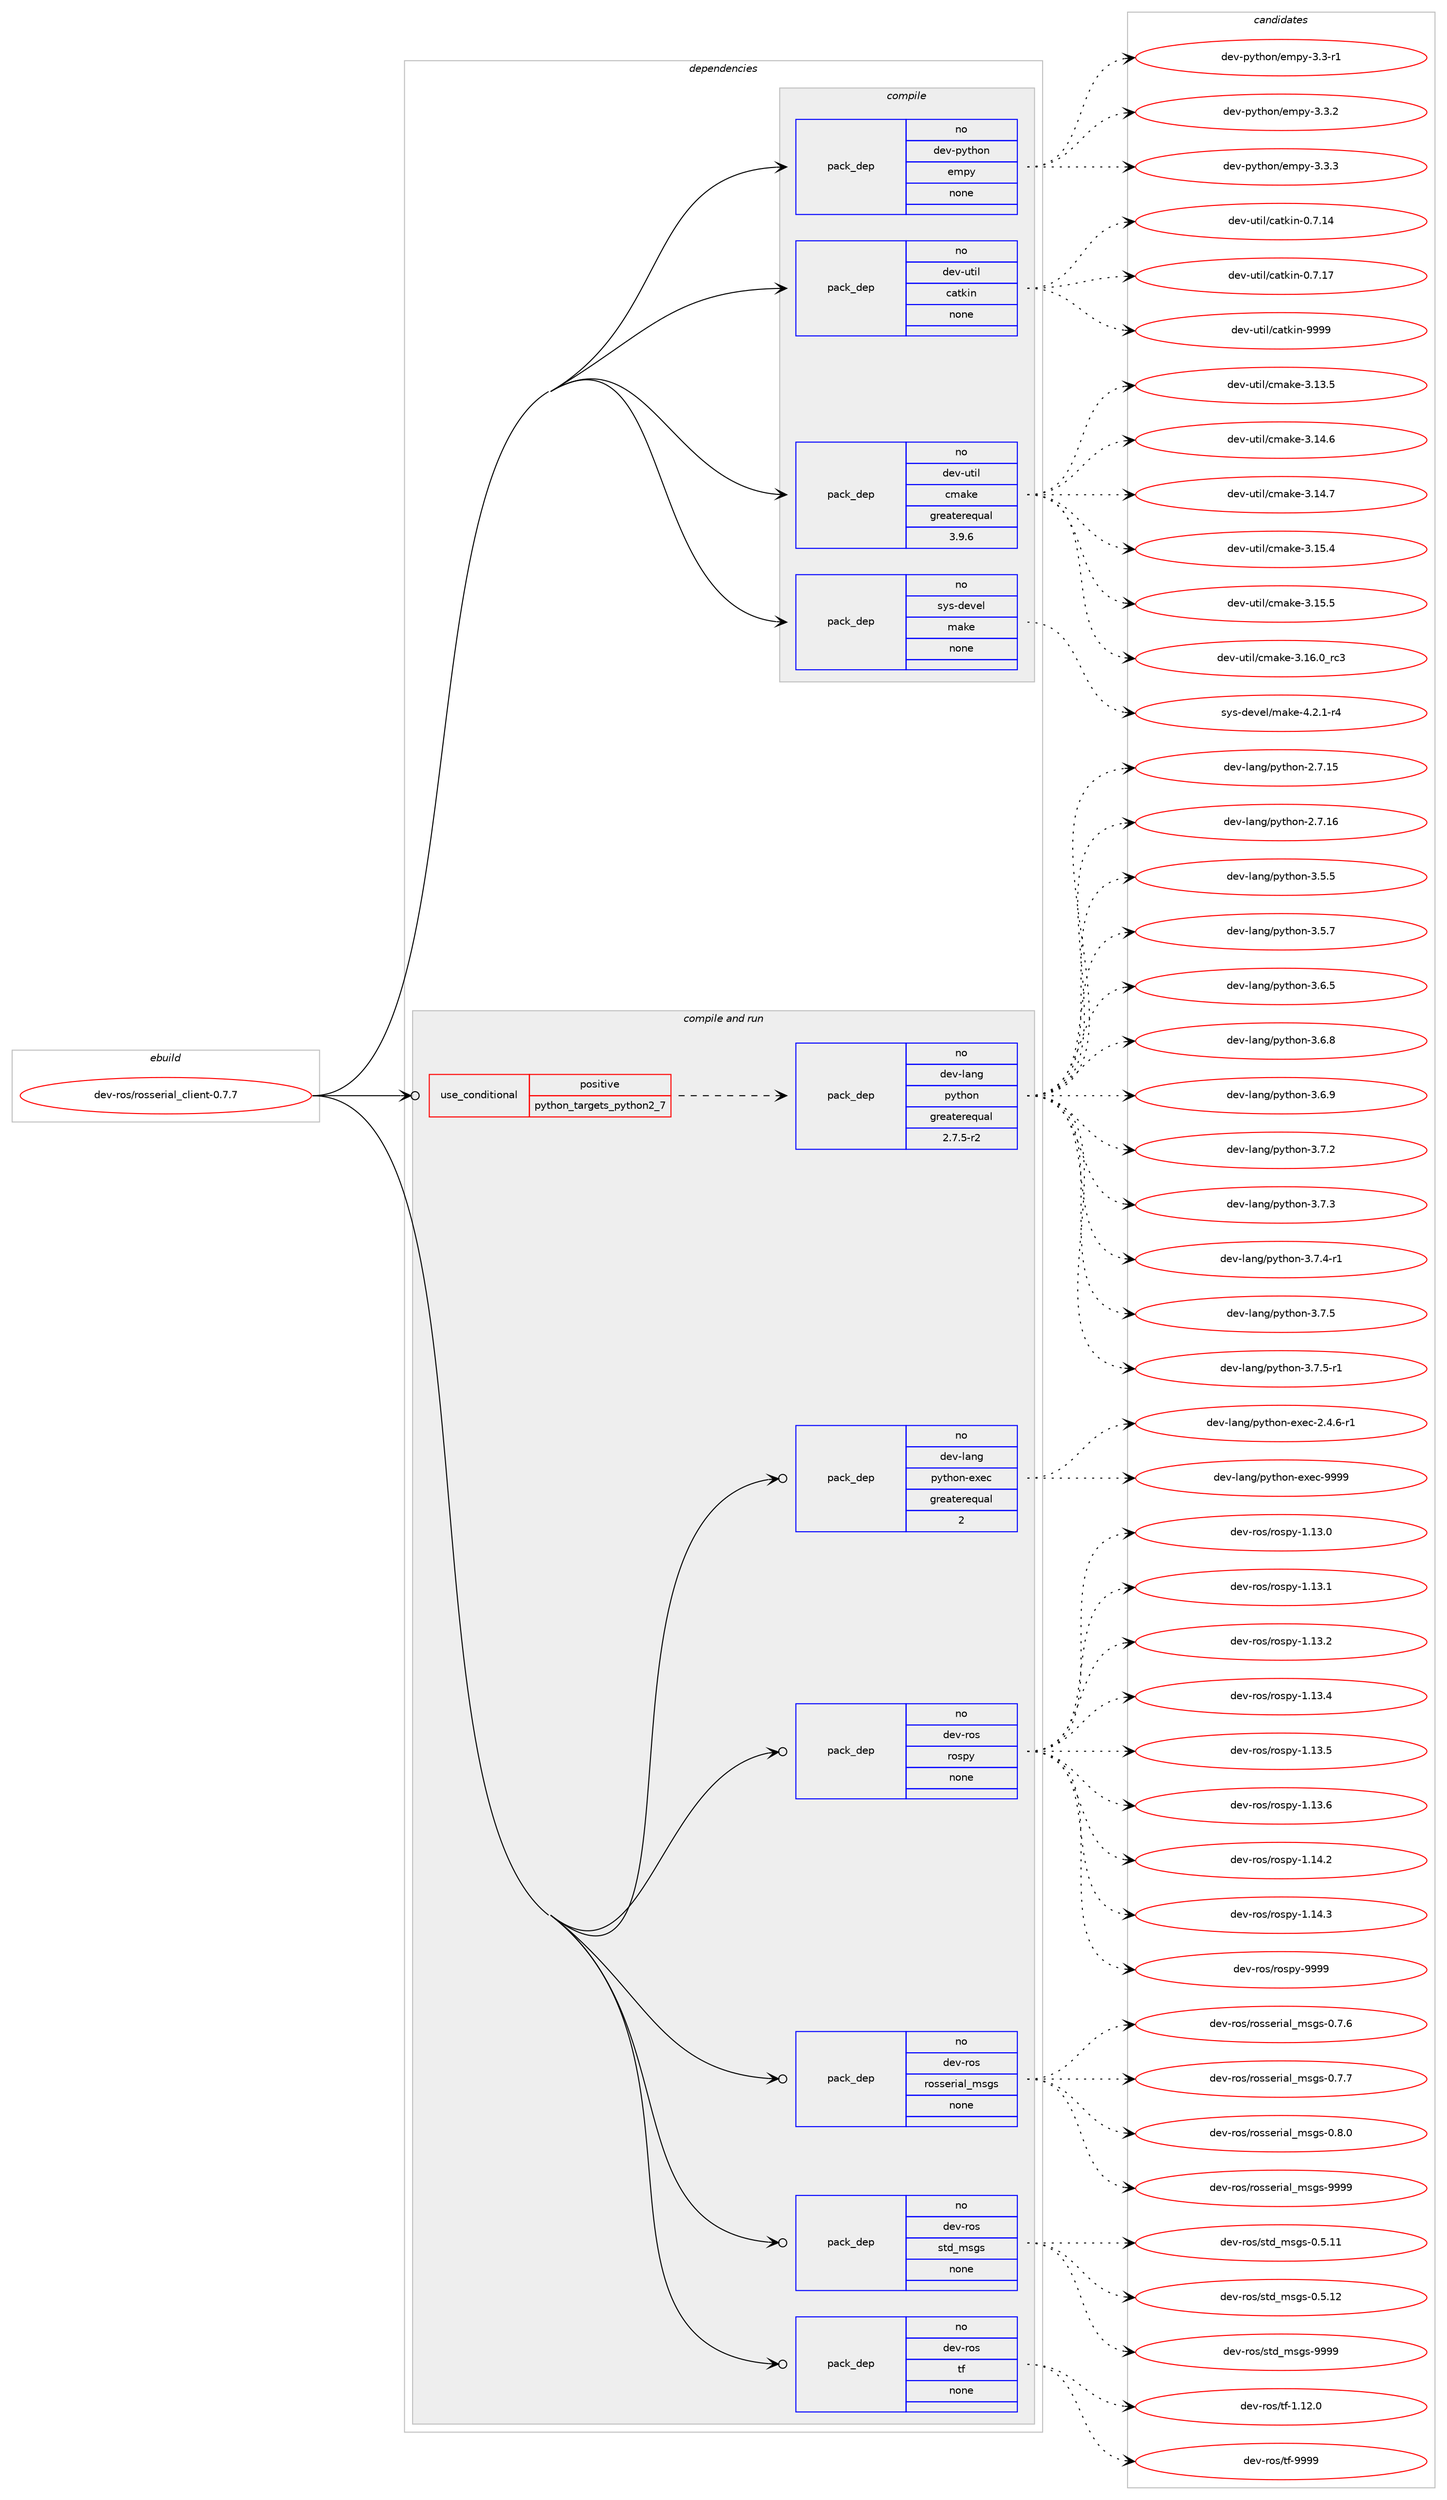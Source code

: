 digraph prolog {

# *************
# Graph options
# *************

newrank=true;
concentrate=true;
compound=true;
graph [rankdir=LR,fontname=Helvetica,fontsize=10,ranksep=1.5];#, ranksep=2.5, nodesep=0.2];
edge  [arrowhead=vee];
node  [fontname=Helvetica,fontsize=10];

# **********
# The ebuild
# **********

subgraph cluster_leftcol {
color=gray;
rank=same;
label=<<i>ebuild</i>>;
id [label="dev-ros/rosserial_client-0.7.7", color=red, width=4, href="../dev-ros/rosserial_client-0.7.7.svg"];
}

# ****************
# The dependencies
# ****************

subgraph cluster_midcol {
color=gray;
label=<<i>dependencies</i>>;
subgraph cluster_compile {
fillcolor="#eeeeee";
style=filled;
label=<<i>compile</i>>;
subgraph pack496506 {
dependency663425 [label=<<TABLE BORDER="0" CELLBORDER="1" CELLSPACING="0" CELLPADDING="4" WIDTH="220"><TR><TD ROWSPAN="6" CELLPADDING="30">pack_dep</TD></TR><TR><TD WIDTH="110">no</TD></TR><TR><TD>dev-python</TD></TR><TR><TD>empy</TD></TR><TR><TD>none</TD></TR><TR><TD></TD></TR></TABLE>>, shape=none, color=blue];
}
id:e -> dependency663425:w [weight=20,style="solid",arrowhead="vee"];
subgraph pack496507 {
dependency663426 [label=<<TABLE BORDER="0" CELLBORDER="1" CELLSPACING="0" CELLPADDING="4" WIDTH="220"><TR><TD ROWSPAN="6" CELLPADDING="30">pack_dep</TD></TR><TR><TD WIDTH="110">no</TD></TR><TR><TD>dev-util</TD></TR><TR><TD>catkin</TD></TR><TR><TD>none</TD></TR><TR><TD></TD></TR></TABLE>>, shape=none, color=blue];
}
id:e -> dependency663426:w [weight=20,style="solid",arrowhead="vee"];
subgraph pack496508 {
dependency663427 [label=<<TABLE BORDER="0" CELLBORDER="1" CELLSPACING="0" CELLPADDING="4" WIDTH="220"><TR><TD ROWSPAN="6" CELLPADDING="30">pack_dep</TD></TR><TR><TD WIDTH="110">no</TD></TR><TR><TD>dev-util</TD></TR><TR><TD>cmake</TD></TR><TR><TD>greaterequal</TD></TR><TR><TD>3.9.6</TD></TR></TABLE>>, shape=none, color=blue];
}
id:e -> dependency663427:w [weight=20,style="solid",arrowhead="vee"];
subgraph pack496509 {
dependency663428 [label=<<TABLE BORDER="0" CELLBORDER="1" CELLSPACING="0" CELLPADDING="4" WIDTH="220"><TR><TD ROWSPAN="6" CELLPADDING="30">pack_dep</TD></TR><TR><TD WIDTH="110">no</TD></TR><TR><TD>sys-devel</TD></TR><TR><TD>make</TD></TR><TR><TD>none</TD></TR><TR><TD></TD></TR></TABLE>>, shape=none, color=blue];
}
id:e -> dependency663428:w [weight=20,style="solid",arrowhead="vee"];
}
subgraph cluster_compileandrun {
fillcolor="#eeeeee";
style=filled;
label=<<i>compile and run</i>>;
subgraph cond155013 {
dependency663429 [label=<<TABLE BORDER="0" CELLBORDER="1" CELLSPACING="0" CELLPADDING="4"><TR><TD ROWSPAN="3" CELLPADDING="10">use_conditional</TD></TR><TR><TD>positive</TD></TR><TR><TD>python_targets_python2_7</TD></TR></TABLE>>, shape=none, color=red];
subgraph pack496510 {
dependency663430 [label=<<TABLE BORDER="0" CELLBORDER="1" CELLSPACING="0" CELLPADDING="4" WIDTH="220"><TR><TD ROWSPAN="6" CELLPADDING="30">pack_dep</TD></TR><TR><TD WIDTH="110">no</TD></TR><TR><TD>dev-lang</TD></TR><TR><TD>python</TD></TR><TR><TD>greaterequal</TD></TR><TR><TD>2.7.5-r2</TD></TR></TABLE>>, shape=none, color=blue];
}
dependency663429:e -> dependency663430:w [weight=20,style="dashed",arrowhead="vee"];
}
id:e -> dependency663429:w [weight=20,style="solid",arrowhead="odotvee"];
subgraph pack496511 {
dependency663431 [label=<<TABLE BORDER="0" CELLBORDER="1" CELLSPACING="0" CELLPADDING="4" WIDTH="220"><TR><TD ROWSPAN="6" CELLPADDING="30">pack_dep</TD></TR><TR><TD WIDTH="110">no</TD></TR><TR><TD>dev-lang</TD></TR><TR><TD>python-exec</TD></TR><TR><TD>greaterequal</TD></TR><TR><TD>2</TD></TR></TABLE>>, shape=none, color=blue];
}
id:e -> dependency663431:w [weight=20,style="solid",arrowhead="odotvee"];
subgraph pack496512 {
dependency663432 [label=<<TABLE BORDER="0" CELLBORDER="1" CELLSPACING="0" CELLPADDING="4" WIDTH="220"><TR><TD ROWSPAN="6" CELLPADDING="30">pack_dep</TD></TR><TR><TD WIDTH="110">no</TD></TR><TR><TD>dev-ros</TD></TR><TR><TD>rospy</TD></TR><TR><TD>none</TD></TR><TR><TD></TD></TR></TABLE>>, shape=none, color=blue];
}
id:e -> dependency663432:w [weight=20,style="solid",arrowhead="odotvee"];
subgraph pack496513 {
dependency663433 [label=<<TABLE BORDER="0" CELLBORDER="1" CELLSPACING="0" CELLPADDING="4" WIDTH="220"><TR><TD ROWSPAN="6" CELLPADDING="30">pack_dep</TD></TR><TR><TD WIDTH="110">no</TD></TR><TR><TD>dev-ros</TD></TR><TR><TD>rosserial_msgs</TD></TR><TR><TD>none</TD></TR><TR><TD></TD></TR></TABLE>>, shape=none, color=blue];
}
id:e -> dependency663433:w [weight=20,style="solid",arrowhead="odotvee"];
subgraph pack496514 {
dependency663434 [label=<<TABLE BORDER="0" CELLBORDER="1" CELLSPACING="0" CELLPADDING="4" WIDTH="220"><TR><TD ROWSPAN="6" CELLPADDING="30">pack_dep</TD></TR><TR><TD WIDTH="110">no</TD></TR><TR><TD>dev-ros</TD></TR><TR><TD>std_msgs</TD></TR><TR><TD>none</TD></TR><TR><TD></TD></TR></TABLE>>, shape=none, color=blue];
}
id:e -> dependency663434:w [weight=20,style="solid",arrowhead="odotvee"];
subgraph pack496515 {
dependency663435 [label=<<TABLE BORDER="0" CELLBORDER="1" CELLSPACING="0" CELLPADDING="4" WIDTH="220"><TR><TD ROWSPAN="6" CELLPADDING="30">pack_dep</TD></TR><TR><TD WIDTH="110">no</TD></TR><TR><TD>dev-ros</TD></TR><TR><TD>tf</TD></TR><TR><TD>none</TD></TR><TR><TD></TD></TR></TABLE>>, shape=none, color=blue];
}
id:e -> dependency663435:w [weight=20,style="solid",arrowhead="odotvee"];
}
subgraph cluster_run {
fillcolor="#eeeeee";
style=filled;
label=<<i>run</i>>;
}
}

# **************
# The candidates
# **************

subgraph cluster_choices {
rank=same;
color=gray;
label=<<i>candidates</i>>;

subgraph choice496506 {
color=black;
nodesep=1;
choice1001011184511212111610411111047101109112121455146514511449 [label="dev-python/empy-3.3-r1", color=red, width=4,href="../dev-python/empy-3.3-r1.svg"];
choice1001011184511212111610411111047101109112121455146514650 [label="dev-python/empy-3.3.2", color=red, width=4,href="../dev-python/empy-3.3.2.svg"];
choice1001011184511212111610411111047101109112121455146514651 [label="dev-python/empy-3.3.3", color=red, width=4,href="../dev-python/empy-3.3.3.svg"];
dependency663425:e -> choice1001011184511212111610411111047101109112121455146514511449:w [style=dotted,weight="100"];
dependency663425:e -> choice1001011184511212111610411111047101109112121455146514650:w [style=dotted,weight="100"];
dependency663425:e -> choice1001011184511212111610411111047101109112121455146514651:w [style=dotted,weight="100"];
}
subgraph choice496507 {
color=black;
nodesep=1;
choice1001011184511711610510847999711610710511045484655464952 [label="dev-util/catkin-0.7.14", color=red, width=4,href="../dev-util/catkin-0.7.14.svg"];
choice1001011184511711610510847999711610710511045484655464955 [label="dev-util/catkin-0.7.17", color=red, width=4,href="../dev-util/catkin-0.7.17.svg"];
choice100101118451171161051084799971161071051104557575757 [label="dev-util/catkin-9999", color=red, width=4,href="../dev-util/catkin-9999.svg"];
dependency663426:e -> choice1001011184511711610510847999711610710511045484655464952:w [style=dotted,weight="100"];
dependency663426:e -> choice1001011184511711610510847999711610710511045484655464955:w [style=dotted,weight="100"];
dependency663426:e -> choice100101118451171161051084799971161071051104557575757:w [style=dotted,weight="100"];
}
subgraph choice496508 {
color=black;
nodesep=1;
choice1001011184511711610510847991099710710145514649514653 [label="dev-util/cmake-3.13.5", color=red, width=4,href="../dev-util/cmake-3.13.5.svg"];
choice1001011184511711610510847991099710710145514649524654 [label="dev-util/cmake-3.14.6", color=red, width=4,href="../dev-util/cmake-3.14.6.svg"];
choice1001011184511711610510847991099710710145514649524655 [label="dev-util/cmake-3.14.7", color=red, width=4,href="../dev-util/cmake-3.14.7.svg"];
choice1001011184511711610510847991099710710145514649534652 [label="dev-util/cmake-3.15.4", color=red, width=4,href="../dev-util/cmake-3.15.4.svg"];
choice1001011184511711610510847991099710710145514649534653 [label="dev-util/cmake-3.15.5", color=red, width=4,href="../dev-util/cmake-3.15.5.svg"];
choice1001011184511711610510847991099710710145514649544648951149951 [label="dev-util/cmake-3.16.0_rc3", color=red, width=4,href="../dev-util/cmake-3.16.0_rc3.svg"];
dependency663427:e -> choice1001011184511711610510847991099710710145514649514653:w [style=dotted,weight="100"];
dependency663427:e -> choice1001011184511711610510847991099710710145514649524654:w [style=dotted,weight="100"];
dependency663427:e -> choice1001011184511711610510847991099710710145514649524655:w [style=dotted,weight="100"];
dependency663427:e -> choice1001011184511711610510847991099710710145514649534652:w [style=dotted,weight="100"];
dependency663427:e -> choice1001011184511711610510847991099710710145514649534653:w [style=dotted,weight="100"];
dependency663427:e -> choice1001011184511711610510847991099710710145514649544648951149951:w [style=dotted,weight="100"];
}
subgraph choice496509 {
color=black;
nodesep=1;
choice1151211154510010111810110847109971071014552465046494511452 [label="sys-devel/make-4.2.1-r4", color=red, width=4,href="../sys-devel/make-4.2.1-r4.svg"];
dependency663428:e -> choice1151211154510010111810110847109971071014552465046494511452:w [style=dotted,weight="100"];
}
subgraph choice496510 {
color=black;
nodesep=1;
choice10010111845108971101034711212111610411111045504655464953 [label="dev-lang/python-2.7.15", color=red, width=4,href="../dev-lang/python-2.7.15.svg"];
choice10010111845108971101034711212111610411111045504655464954 [label="dev-lang/python-2.7.16", color=red, width=4,href="../dev-lang/python-2.7.16.svg"];
choice100101118451089711010347112121116104111110455146534653 [label="dev-lang/python-3.5.5", color=red, width=4,href="../dev-lang/python-3.5.5.svg"];
choice100101118451089711010347112121116104111110455146534655 [label="dev-lang/python-3.5.7", color=red, width=4,href="../dev-lang/python-3.5.7.svg"];
choice100101118451089711010347112121116104111110455146544653 [label="dev-lang/python-3.6.5", color=red, width=4,href="../dev-lang/python-3.6.5.svg"];
choice100101118451089711010347112121116104111110455146544656 [label="dev-lang/python-3.6.8", color=red, width=4,href="../dev-lang/python-3.6.8.svg"];
choice100101118451089711010347112121116104111110455146544657 [label="dev-lang/python-3.6.9", color=red, width=4,href="../dev-lang/python-3.6.9.svg"];
choice100101118451089711010347112121116104111110455146554650 [label="dev-lang/python-3.7.2", color=red, width=4,href="../dev-lang/python-3.7.2.svg"];
choice100101118451089711010347112121116104111110455146554651 [label="dev-lang/python-3.7.3", color=red, width=4,href="../dev-lang/python-3.7.3.svg"];
choice1001011184510897110103471121211161041111104551465546524511449 [label="dev-lang/python-3.7.4-r1", color=red, width=4,href="../dev-lang/python-3.7.4-r1.svg"];
choice100101118451089711010347112121116104111110455146554653 [label="dev-lang/python-3.7.5", color=red, width=4,href="../dev-lang/python-3.7.5.svg"];
choice1001011184510897110103471121211161041111104551465546534511449 [label="dev-lang/python-3.7.5-r1", color=red, width=4,href="../dev-lang/python-3.7.5-r1.svg"];
dependency663430:e -> choice10010111845108971101034711212111610411111045504655464953:w [style=dotted,weight="100"];
dependency663430:e -> choice10010111845108971101034711212111610411111045504655464954:w [style=dotted,weight="100"];
dependency663430:e -> choice100101118451089711010347112121116104111110455146534653:w [style=dotted,weight="100"];
dependency663430:e -> choice100101118451089711010347112121116104111110455146534655:w [style=dotted,weight="100"];
dependency663430:e -> choice100101118451089711010347112121116104111110455146544653:w [style=dotted,weight="100"];
dependency663430:e -> choice100101118451089711010347112121116104111110455146544656:w [style=dotted,weight="100"];
dependency663430:e -> choice100101118451089711010347112121116104111110455146544657:w [style=dotted,weight="100"];
dependency663430:e -> choice100101118451089711010347112121116104111110455146554650:w [style=dotted,weight="100"];
dependency663430:e -> choice100101118451089711010347112121116104111110455146554651:w [style=dotted,weight="100"];
dependency663430:e -> choice1001011184510897110103471121211161041111104551465546524511449:w [style=dotted,weight="100"];
dependency663430:e -> choice100101118451089711010347112121116104111110455146554653:w [style=dotted,weight="100"];
dependency663430:e -> choice1001011184510897110103471121211161041111104551465546534511449:w [style=dotted,weight="100"];
}
subgraph choice496511 {
color=black;
nodesep=1;
choice10010111845108971101034711212111610411111045101120101994550465246544511449 [label="dev-lang/python-exec-2.4.6-r1", color=red, width=4,href="../dev-lang/python-exec-2.4.6-r1.svg"];
choice10010111845108971101034711212111610411111045101120101994557575757 [label="dev-lang/python-exec-9999", color=red, width=4,href="../dev-lang/python-exec-9999.svg"];
dependency663431:e -> choice10010111845108971101034711212111610411111045101120101994550465246544511449:w [style=dotted,weight="100"];
dependency663431:e -> choice10010111845108971101034711212111610411111045101120101994557575757:w [style=dotted,weight="100"];
}
subgraph choice496512 {
color=black;
nodesep=1;
choice100101118451141111154711411111511212145494649514648 [label="dev-ros/rospy-1.13.0", color=red, width=4,href="../dev-ros/rospy-1.13.0.svg"];
choice100101118451141111154711411111511212145494649514649 [label="dev-ros/rospy-1.13.1", color=red, width=4,href="../dev-ros/rospy-1.13.1.svg"];
choice100101118451141111154711411111511212145494649514650 [label="dev-ros/rospy-1.13.2", color=red, width=4,href="../dev-ros/rospy-1.13.2.svg"];
choice100101118451141111154711411111511212145494649514652 [label="dev-ros/rospy-1.13.4", color=red, width=4,href="../dev-ros/rospy-1.13.4.svg"];
choice100101118451141111154711411111511212145494649514653 [label="dev-ros/rospy-1.13.5", color=red, width=4,href="../dev-ros/rospy-1.13.5.svg"];
choice100101118451141111154711411111511212145494649514654 [label="dev-ros/rospy-1.13.6", color=red, width=4,href="../dev-ros/rospy-1.13.6.svg"];
choice100101118451141111154711411111511212145494649524650 [label="dev-ros/rospy-1.14.2", color=red, width=4,href="../dev-ros/rospy-1.14.2.svg"];
choice100101118451141111154711411111511212145494649524651 [label="dev-ros/rospy-1.14.3", color=red, width=4,href="../dev-ros/rospy-1.14.3.svg"];
choice10010111845114111115471141111151121214557575757 [label="dev-ros/rospy-9999", color=red, width=4,href="../dev-ros/rospy-9999.svg"];
dependency663432:e -> choice100101118451141111154711411111511212145494649514648:w [style=dotted,weight="100"];
dependency663432:e -> choice100101118451141111154711411111511212145494649514649:w [style=dotted,weight="100"];
dependency663432:e -> choice100101118451141111154711411111511212145494649514650:w [style=dotted,weight="100"];
dependency663432:e -> choice100101118451141111154711411111511212145494649514652:w [style=dotted,weight="100"];
dependency663432:e -> choice100101118451141111154711411111511212145494649514653:w [style=dotted,weight="100"];
dependency663432:e -> choice100101118451141111154711411111511212145494649514654:w [style=dotted,weight="100"];
dependency663432:e -> choice100101118451141111154711411111511212145494649524650:w [style=dotted,weight="100"];
dependency663432:e -> choice100101118451141111154711411111511212145494649524651:w [style=dotted,weight="100"];
dependency663432:e -> choice10010111845114111115471141111151121214557575757:w [style=dotted,weight="100"];
}
subgraph choice496513 {
color=black;
nodesep=1;
choice10010111845114111115471141111151151011141059710895109115103115454846554654 [label="dev-ros/rosserial_msgs-0.7.6", color=red, width=4,href="../dev-ros/rosserial_msgs-0.7.6.svg"];
choice10010111845114111115471141111151151011141059710895109115103115454846554655 [label="dev-ros/rosserial_msgs-0.7.7", color=red, width=4,href="../dev-ros/rosserial_msgs-0.7.7.svg"];
choice10010111845114111115471141111151151011141059710895109115103115454846564648 [label="dev-ros/rosserial_msgs-0.8.0", color=red, width=4,href="../dev-ros/rosserial_msgs-0.8.0.svg"];
choice100101118451141111154711411111511510111410597108951091151031154557575757 [label="dev-ros/rosserial_msgs-9999", color=red, width=4,href="../dev-ros/rosserial_msgs-9999.svg"];
dependency663433:e -> choice10010111845114111115471141111151151011141059710895109115103115454846554654:w [style=dotted,weight="100"];
dependency663433:e -> choice10010111845114111115471141111151151011141059710895109115103115454846554655:w [style=dotted,weight="100"];
dependency663433:e -> choice10010111845114111115471141111151151011141059710895109115103115454846564648:w [style=dotted,weight="100"];
dependency663433:e -> choice100101118451141111154711411111511510111410597108951091151031154557575757:w [style=dotted,weight="100"];
}
subgraph choice496514 {
color=black;
nodesep=1;
choice10010111845114111115471151161009510911510311545484653464949 [label="dev-ros/std_msgs-0.5.11", color=red, width=4,href="../dev-ros/std_msgs-0.5.11.svg"];
choice10010111845114111115471151161009510911510311545484653464950 [label="dev-ros/std_msgs-0.5.12", color=red, width=4,href="../dev-ros/std_msgs-0.5.12.svg"];
choice1001011184511411111547115116100951091151031154557575757 [label="dev-ros/std_msgs-9999", color=red, width=4,href="../dev-ros/std_msgs-9999.svg"];
dependency663434:e -> choice10010111845114111115471151161009510911510311545484653464949:w [style=dotted,weight="100"];
dependency663434:e -> choice10010111845114111115471151161009510911510311545484653464950:w [style=dotted,weight="100"];
dependency663434:e -> choice1001011184511411111547115116100951091151031154557575757:w [style=dotted,weight="100"];
}
subgraph choice496515 {
color=black;
nodesep=1;
choice100101118451141111154711610245494649504648 [label="dev-ros/tf-1.12.0", color=red, width=4,href="../dev-ros/tf-1.12.0.svg"];
choice10010111845114111115471161024557575757 [label="dev-ros/tf-9999", color=red, width=4,href="../dev-ros/tf-9999.svg"];
dependency663435:e -> choice100101118451141111154711610245494649504648:w [style=dotted,weight="100"];
dependency663435:e -> choice10010111845114111115471161024557575757:w [style=dotted,weight="100"];
}
}

}

